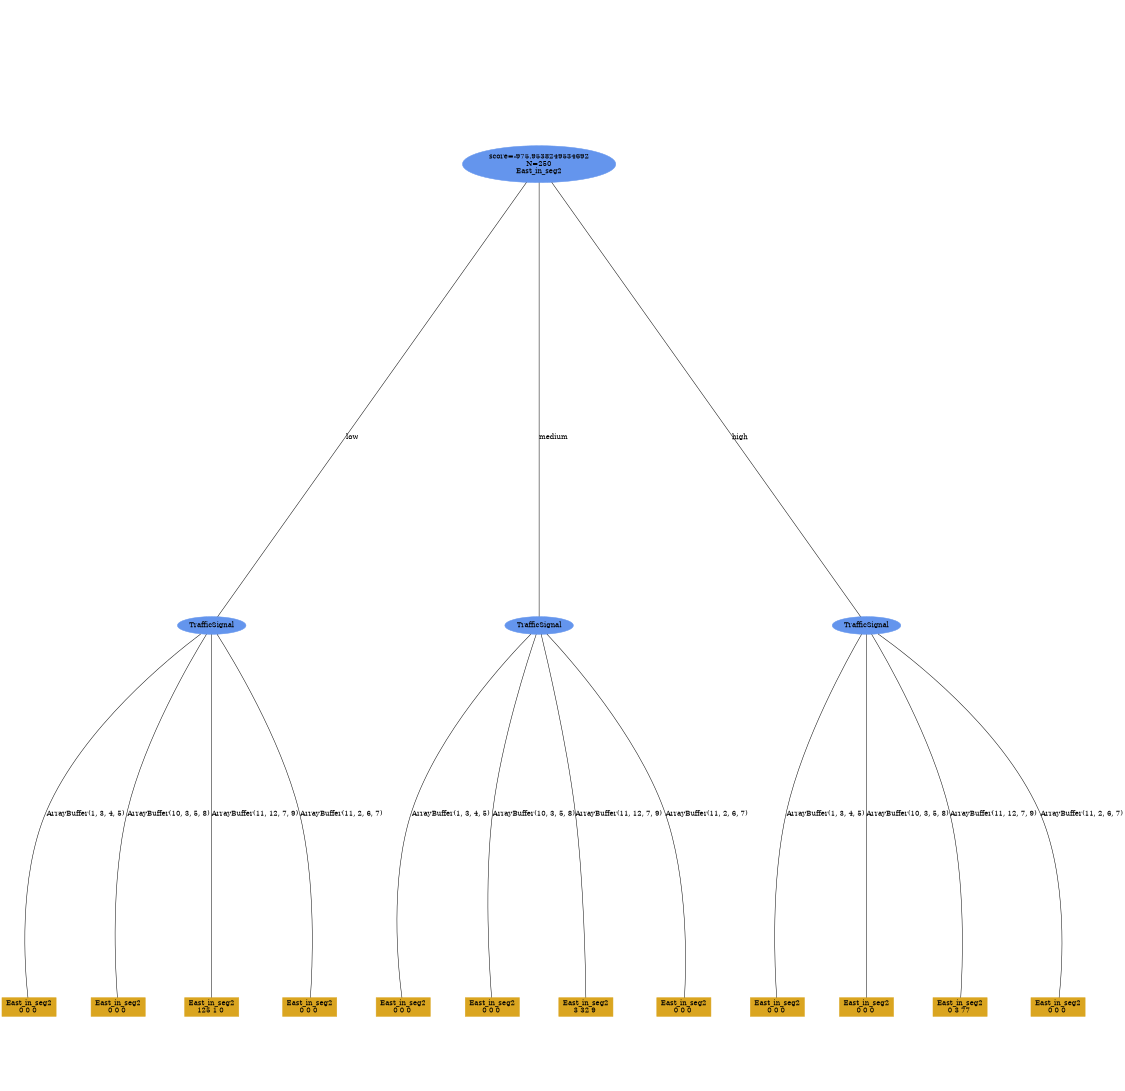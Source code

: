 digraph "DD" {
size = "7.5,10"
ratio=1.0;
center = true;
edge [dir = none];
{ rank = same; node [shape=ellipse, style=filled, color=cornflowerblue];"638" [label="score=-975.9538249534692\nN=250\nEast_in_seg2"];}
{ rank = same; node [shape=ellipse, style=filled, color=cornflowerblue];"667" [label="TrafficSignal"];}
{ rank = same; node [shape=ellipse, style=filled, color=cornflowerblue];"647" [label="TrafficSignal"];}
{ rank = same; node [shape=ellipse, style=filled, color=cornflowerblue];"657" [label="TrafficSignal"];}
{ rank = same; node [shape=box, style=filled, color=goldenrod];"668" [label="East_in_seg2\n0 0 0 "];}
{ rank = same; node [shape=box, style=filled, color=goldenrod];"669" [label="East_in_seg2\n0 0 0 "];}
{ rank = same; node [shape=box, style=filled, color=goldenrod];"670" [label="East_in_seg2\n125 1 0 "];}
{ rank = same; node [shape=box, style=filled, color=goldenrod];"671" [label="East_in_seg2\n0 0 0 "];}
{ rank = same; node [shape=box, style=filled, color=goldenrod];"648" [label="East_in_seg2\n0 0 0 "];}
{ rank = same; node [shape=box, style=filled, color=goldenrod];"649" [label="East_in_seg2\n0 0 0 "];}
{ rank = same; node [shape=box, style=filled, color=goldenrod];"650" [label="East_in_seg2\n3 32 9 "];}
{ rank = same; node [shape=box, style=filled, color=goldenrod];"651" [label="East_in_seg2\n0 0 0 "];}
{ rank = same; node [shape=box, style=filled, color=goldenrod];"658" [label="East_in_seg2\n0 0 0 "];}
{ rank = same; node [shape=box, style=filled, color=goldenrod];"659" [label="East_in_seg2\n0 0 0 "];}
{ rank = same; node [shape=box, style=filled, color=goldenrod];"660" [label="East_in_seg2\n0 3 77 "];}
{ rank = same; node [shape=box, style=filled, color=goldenrod];"661" [label="East_in_seg2\n0 0 0 "];}
"638" -> "667" [label = "low"];
"638" -> "647" [label = "medium"];
"638" -> "657" [label = "high"];
"667" -> "668" [label = "ArrayBuffer(1, 3, 4, 5)"];
"667" -> "669" [label = "ArrayBuffer(10, 3, 5, 8)"];
"667" -> "670" [label = "ArrayBuffer(11, 12, 7, 9)"];
"667" -> "671" [label = "ArrayBuffer(11, 2, 6, 7)"];
"647" -> "648" [label = "ArrayBuffer(1, 3, 4, 5)"];
"647" -> "649" [label = "ArrayBuffer(10, 3, 5, 8)"];
"647" -> "650" [label = "ArrayBuffer(11, 12, 7, 9)"];
"647" -> "651" [label = "ArrayBuffer(11, 2, 6, 7)"];
"657" -> "658" [label = "ArrayBuffer(1, 3, 4, 5)"];
"657" -> "659" [label = "ArrayBuffer(10, 3, 5, 8)"];
"657" -> "660" [label = "ArrayBuffer(11, 12, 7, 9)"];
"657" -> "661" [label = "ArrayBuffer(11, 2, 6, 7)"];

}